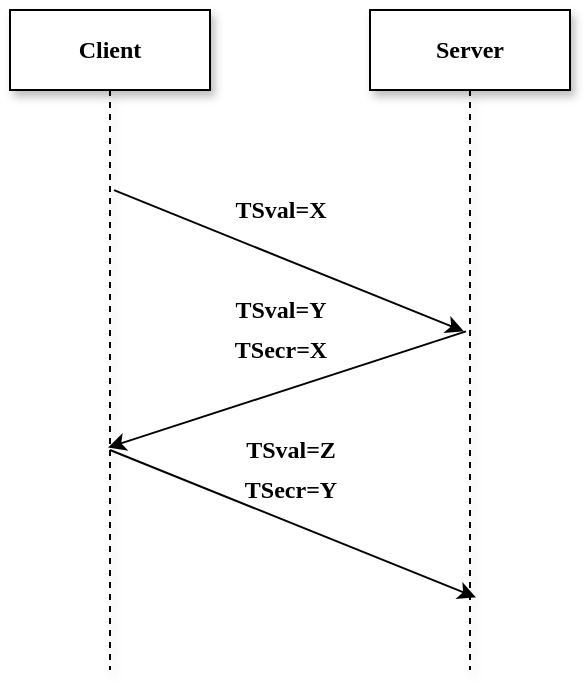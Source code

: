 <mxfile version="13.9.7" type="github">
  <diagram id="B0DvHr3AO_0gViP_B6NH" name="第 1 页">
    <mxGraphModel dx="2062" dy="794" grid="1" gridSize="10" guides="1" tooltips="1" connect="1" arrows="1" fold="1" page="1" pageScale="1" pageWidth="827" pageHeight="1169" math="0" shadow="0">
      <root>
        <mxCell id="0" />
        <mxCell id="1" parent="0" />
        <mxCell id="Hb3EcVcKEmUJnOGqKNmk-1" value="&lt;font face=&quot;Comic Sans MS&quot;&gt;&lt;b&gt;Client&lt;/b&gt;&lt;/font&gt;" style="shape=umlLifeline;perimeter=lifelinePerimeter;whiteSpace=wrap;html=1;container=1;collapsible=0;recursiveResize=0;outlineConnect=0;shadow=1;" vertex="1" parent="1">
          <mxGeometry x="140" y="80" width="100" height="330" as="geometry" />
        </mxCell>
        <mxCell id="Hb3EcVcKEmUJnOGqKNmk-2" value="&lt;font face=&quot;Comic Sans MS&quot;&gt;&lt;b&gt;Server&lt;/b&gt;&lt;/font&gt;" style="shape=umlLifeline;perimeter=lifelinePerimeter;whiteSpace=wrap;html=1;container=1;collapsible=0;recursiveResize=0;outlineConnect=0;shadow=1;" vertex="1" parent="1">
          <mxGeometry x="320" y="80" width="100" height="330" as="geometry" />
        </mxCell>
        <mxCell id="Hb3EcVcKEmUJnOGqKNmk-5" value="" style="endArrow=classic;html=1;entryX=0.47;entryY=0.487;entryDx=0;entryDy=0;entryPerimeter=0;exitX=0.52;exitY=0.273;exitDx=0;exitDy=0;exitPerimeter=0;" edge="1" parent="1" source="Hb3EcVcKEmUJnOGqKNmk-1" target="Hb3EcVcKEmUJnOGqKNmk-2">
          <mxGeometry width="50" height="50" relative="1" as="geometry">
            <mxPoint x="190" y="150" as="sourcePoint" />
            <mxPoint x="330" y="210" as="targetPoint" />
          </mxGeometry>
        </mxCell>
        <mxCell id="Hb3EcVcKEmUJnOGqKNmk-7" value="" style="endArrow=classic;html=1;entryX=0.53;entryY=0.89;entryDx=0;entryDy=0;entryPerimeter=0;" edge="1" parent="1" target="Hb3EcVcKEmUJnOGqKNmk-2">
          <mxGeometry width="50" height="50" relative="1" as="geometry">
            <mxPoint x="190" y="300" as="sourcePoint" />
            <mxPoint x="365" y="344.2" as="targetPoint" />
          </mxGeometry>
        </mxCell>
        <mxCell id="Hb3EcVcKEmUJnOGqKNmk-8" value="" style="endArrow=classic;html=1;entryX=0.49;entryY=0.663;entryDx=0;entryDy=0;entryPerimeter=0;exitX=0.48;exitY=0.487;exitDx=0;exitDy=0;exitPerimeter=0;" edge="1" parent="1" source="Hb3EcVcKEmUJnOGqKNmk-2" target="Hb3EcVcKEmUJnOGqKNmk-1">
          <mxGeometry width="50" height="50" relative="1" as="geometry">
            <mxPoint x="390" y="430" as="sourcePoint" />
            <mxPoint x="440" y="380" as="targetPoint" />
          </mxGeometry>
        </mxCell>
        <mxCell id="Hb3EcVcKEmUJnOGqKNmk-10" value="&lt;b style=&quot;font-family: &amp;#34;comic sans ms&amp;#34;&quot;&gt;TSval=X&lt;/b&gt;" style="text;html=1;resizable=0;autosize=1;align=center;verticalAlign=middle;points=[];fillColor=none;strokeColor=none;rounded=0;" vertex="1" parent="1">
          <mxGeometry x="245" y="170" width="60" height="20" as="geometry" />
        </mxCell>
        <mxCell id="Hb3EcVcKEmUJnOGqKNmk-11" value="&lt;b style=&quot;font-family: &amp;#34;comic sans ms&amp;#34;&quot;&gt;TSval=Y&lt;/b&gt;" style="text;html=1;resizable=0;autosize=1;align=center;verticalAlign=middle;points=[];fillColor=none;strokeColor=none;rounded=0;" vertex="1" parent="1">
          <mxGeometry x="245" y="220" width="60" height="20" as="geometry" />
        </mxCell>
        <mxCell id="Hb3EcVcKEmUJnOGqKNmk-12" value="&lt;b style=&quot;font-family: &amp;#34;comic sans ms&amp;#34;&quot;&gt;TSecr=X&lt;/b&gt;" style="text;html=1;resizable=0;autosize=1;align=center;verticalAlign=middle;points=[];fillColor=none;strokeColor=none;rounded=0;" vertex="1" parent="1">
          <mxGeometry x="240" y="240" width="70" height="20" as="geometry" />
        </mxCell>
        <mxCell id="Hb3EcVcKEmUJnOGqKNmk-13" value="&lt;b style=&quot;font-family: &amp;#34;comic sans ms&amp;#34;&quot;&gt;TSecr=Y&lt;/b&gt;" style="text;html=1;resizable=0;autosize=1;align=center;verticalAlign=middle;points=[];fillColor=none;strokeColor=none;rounded=0;" vertex="1" parent="1">
          <mxGeometry x="245" y="310" width="70" height="20" as="geometry" />
        </mxCell>
        <mxCell id="Hb3EcVcKEmUJnOGqKNmk-16" value="&lt;b style=&quot;font-family: &amp;#34;comic sans ms&amp;#34;&quot;&gt;TSval=Z&lt;/b&gt;" style="text;html=1;resizable=0;autosize=1;align=center;verticalAlign=middle;points=[];fillColor=none;strokeColor=none;rounded=0;" vertex="1" parent="1">
          <mxGeometry x="250" y="290" width="60" height="20" as="geometry" />
        </mxCell>
      </root>
    </mxGraphModel>
  </diagram>
</mxfile>
